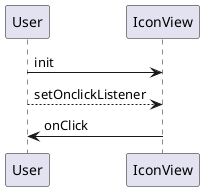 @startuml
User -> IconView: init
User --> IconView: setOnclickListener

IconView -> User: onClick

@enduml